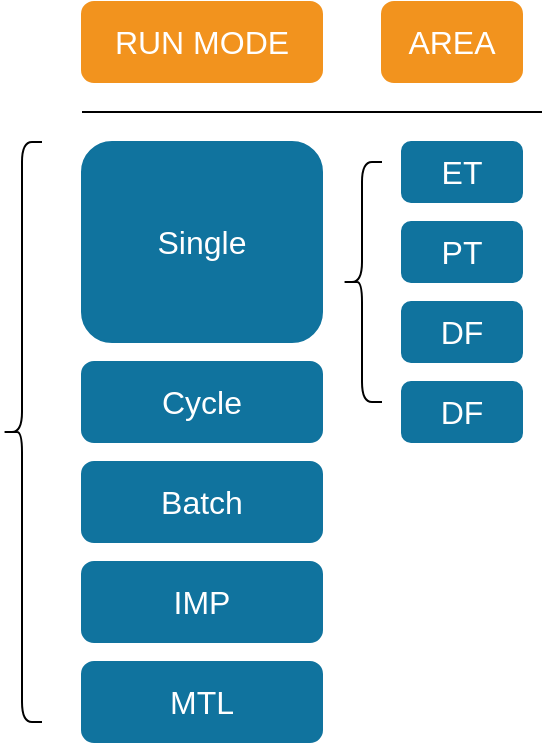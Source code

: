 <mxfile version="27.0.9">
  <diagram name="Page-1" id="fbcf5db9-b524-4cd4-e4f3-379dc89c3999">
    <mxGraphModel dx="1188" dy="708" grid="1" gridSize="10" guides="1" tooltips="1" connect="1" arrows="1" fold="1" page="1" pageScale="1" pageWidth="850" pageHeight="1100" background="none" math="0" shadow="0">
      <root>
        <mxCell id="0" />
        <mxCell id="1" parent="0" />
        <mxCell id="kriRiuLOUkbYovt947My-6" value="" style="shape=curlyBracket;whiteSpace=wrap;html=1;rounded=1;labelPosition=left;verticalLabelPosition=middle;align=right;verticalAlign=middle;" vertex="1" parent="1">
          <mxGeometry x="40" y="100" width="20" height="290" as="geometry" />
        </mxCell>
        <mxCell id="kriRiuLOUkbYovt947My-7" value="&lt;font style=&quot;font-size: 16px;&quot;&gt;Single&lt;/font&gt;" style="rounded=1;whiteSpace=wrap;html=1;strokeColor=#10739E;fillColor=#10739E;fontColor=#FFFFFF;" vertex="1" parent="1">
          <mxGeometry x="80" y="100" width="120" height="100" as="geometry" />
        </mxCell>
        <mxCell id="kriRiuLOUkbYovt947My-8" value="&lt;font style=&quot;font-size: 16px;&quot;&gt;RUN MODE&lt;/font&gt;" style="rounded=1;whiteSpace=wrap;html=1;strokeColor=#F2931E;fillColor=#F2931E;fontColor=#FFFFFF;" vertex="1" parent="1">
          <mxGeometry x="80" y="30" width="120" height="40" as="geometry" />
        </mxCell>
        <mxCell id="kriRiuLOUkbYovt947My-9" value="&lt;font style=&quot;font-size: 16px;&quot;&gt;AREA&lt;/font&gt;" style="rounded=1;whiteSpace=wrap;html=1;strokeColor=#F2931E;fillColor=#F2931E;fontColor=#FFFFFF;" vertex="1" parent="1">
          <mxGeometry x="230" y="30" width="70" height="40" as="geometry" />
        </mxCell>
        <mxCell id="kriRiuLOUkbYovt947My-10" value="" style="line;strokeWidth=1;html=1;spacing=2;spacingTop=6;" vertex="1" parent="1">
          <mxGeometry x="80" y="80" width="230" height="10" as="geometry" />
        </mxCell>
        <mxCell id="kriRiuLOUkbYovt947My-12" value="&lt;span style=&quot;font-size: 16px;&quot;&gt;Cycle&lt;/span&gt;" style="rounded=1;whiteSpace=wrap;html=1;strokeColor=#10739E;fillColor=#10739E;fontColor=#FFFFFF;" vertex="1" parent="1">
          <mxGeometry x="80" y="210" width="120" height="40" as="geometry" />
        </mxCell>
        <mxCell id="kriRiuLOUkbYovt947My-13" value="&lt;span style=&quot;font-size: 16px;&quot;&gt;Batch&lt;/span&gt;" style="rounded=1;whiteSpace=wrap;html=1;strokeColor=#10739E;fillColor=#10739E;fontColor=#FFFFFF;" vertex="1" parent="1">
          <mxGeometry x="80" y="260" width="120" height="40" as="geometry" />
        </mxCell>
        <mxCell id="kriRiuLOUkbYovt947My-14" value="&lt;span style=&quot;font-size: 16px;&quot;&gt;IMP&lt;/span&gt;" style="rounded=1;whiteSpace=wrap;html=1;strokeColor=#10739E;fillColor=#10739E;fontColor=#FFFFFF;" vertex="1" parent="1">
          <mxGeometry x="80" y="310" width="120" height="40" as="geometry" />
        </mxCell>
        <mxCell id="kriRiuLOUkbYovt947My-15" value="&lt;span style=&quot;font-size: 16px;&quot;&gt;MTL&lt;/span&gt;" style="rounded=1;whiteSpace=wrap;html=1;strokeColor=#10739E;fillColor=#10739E;fontColor=#FFFFFF;" vertex="1" parent="1">
          <mxGeometry x="80" y="360" width="120" height="40" as="geometry" />
        </mxCell>
        <mxCell id="kriRiuLOUkbYovt947My-16" value="&lt;span style=&quot;font-size: 16px;&quot;&gt;ET&lt;/span&gt;" style="rounded=1;whiteSpace=wrap;html=1;strokeColor=#10739E;fillColor=#10739E;fontColor=#FFFFFF;" vertex="1" parent="1">
          <mxGeometry x="240" y="100" width="60" height="30" as="geometry" />
        </mxCell>
        <mxCell id="kriRiuLOUkbYovt947My-17" value="&lt;span style=&quot;font-size: 16px;&quot;&gt;PT&lt;/span&gt;" style="rounded=1;whiteSpace=wrap;html=1;strokeColor=#10739E;fillColor=#10739E;fontColor=#FFFFFF;" vertex="1" parent="1">
          <mxGeometry x="240" y="140" width="60" height="30" as="geometry" />
        </mxCell>
        <mxCell id="kriRiuLOUkbYovt947My-18" value="&lt;span style=&quot;font-size: 16px;&quot;&gt;DF&lt;/span&gt;" style="rounded=1;whiteSpace=wrap;html=1;strokeColor=#10739E;fillColor=#10739E;fontColor=#FFFFFF;" vertex="1" parent="1">
          <mxGeometry x="240" y="180" width="60" height="30" as="geometry" />
        </mxCell>
        <mxCell id="kriRiuLOUkbYovt947My-19" value="&lt;span style=&quot;font-size: 16px;&quot;&gt;DF&lt;/span&gt;" style="rounded=1;whiteSpace=wrap;html=1;strokeColor=#10739E;fillColor=#10739E;fontColor=#FFFFFF;" vertex="1" parent="1">
          <mxGeometry x="240" y="220" width="60" height="30" as="geometry" />
        </mxCell>
        <mxCell id="kriRiuLOUkbYovt947My-20" value="" style="shape=curlyBracket;whiteSpace=wrap;html=1;rounded=1;labelPosition=left;verticalLabelPosition=middle;align=right;verticalAlign=middle;" vertex="1" parent="1">
          <mxGeometry x="210" y="110" width="20" height="120" as="geometry" />
        </mxCell>
      </root>
    </mxGraphModel>
  </diagram>
</mxfile>
